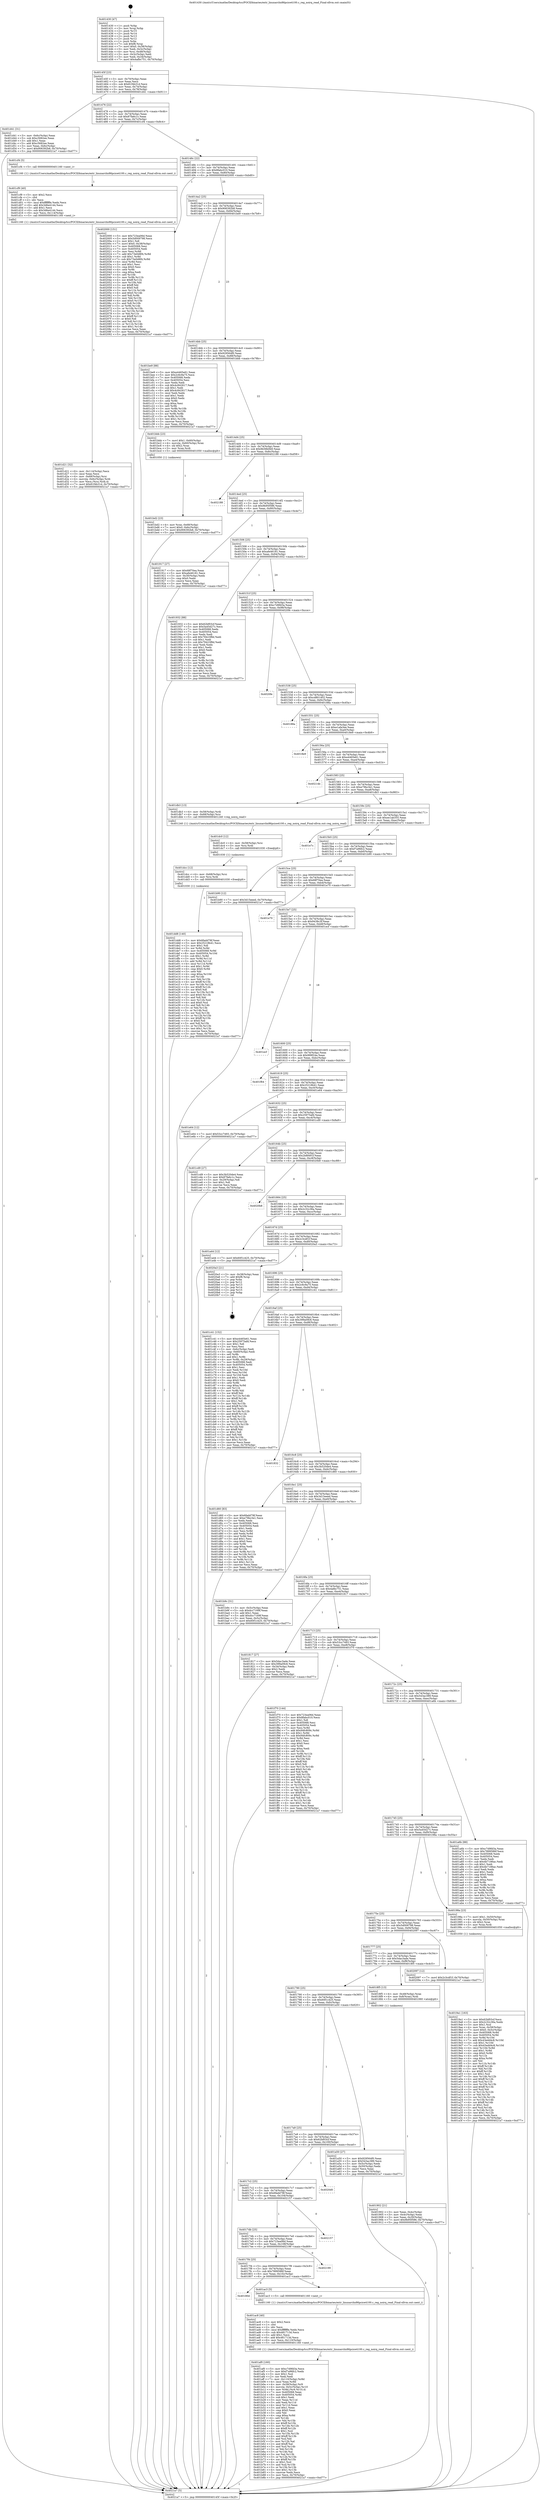 digraph "0x401430" {
  label = "0x401430 (/mnt/c/Users/mathe/Desktop/tcc/POCII/binaries/extr_linuxarchx86pcice4100.c_reg_noirq_read_Final-ollvm.out::main(0))"
  labelloc = "t"
  node[shape=record]

  Entry [label="",width=0.3,height=0.3,shape=circle,fillcolor=black,style=filled]
  "0x40145f" [label="{
     0x40145f [23]\l
     | [instrs]\l
     &nbsp;&nbsp;0x40145f \<+3\>: mov -0x70(%rbp),%eax\l
     &nbsp;&nbsp;0x401462 \<+2\>: mov %eax,%ecx\l
     &nbsp;&nbsp;0x401464 \<+6\>: sub $0x81f4b31d,%ecx\l
     &nbsp;&nbsp;0x40146a \<+3\>: mov %eax,-0x74(%rbp)\l
     &nbsp;&nbsp;0x40146d \<+3\>: mov %ecx,-0x78(%rbp)\l
     &nbsp;&nbsp;0x401470 \<+6\>: je 0000000000401d41 \<main+0x911\>\l
  }"]
  "0x401d41" [label="{
     0x401d41 [31]\l
     | [instrs]\l
     &nbsp;&nbsp;0x401d41 \<+3\>: mov -0x6c(%rbp),%eax\l
     &nbsp;&nbsp;0x401d44 \<+5\>: sub $0xc5682ee,%eax\l
     &nbsp;&nbsp;0x401d49 \<+3\>: add $0x1,%eax\l
     &nbsp;&nbsp;0x401d4c \<+5\>: add $0xc5682ee,%eax\l
     &nbsp;&nbsp;0x401d51 \<+3\>: mov %eax,-0x6c(%rbp)\l
     &nbsp;&nbsp;0x401d54 \<+7\>: movl $0x906392b8,-0x70(%rbp)\l
     &nbsp;&nbsp;0x401d5b \<+5\>: jmp 00000000004021a7 \<main+0xd77\>\l
  }"]
  "0x401476" [label="{
     0x401476 [22]\l
     | [instrs]\l
     &nbsp;&nbsp;0x401476 \<+5\>: jmp 000000000040147b \<main+0x4b\>\l
     &nbsp;&nbsp;0x40147b \<+3\>: mov -0x74(%rbp),%eax\l
     &nbsp;&nbsp;0x40147e \<+5\>: sub $0x87fa6c1c,%eax\l
     &nbsp;&nbsp;0x401483 \<+3\>: mov %eax,-0x7c(%rbp)\l
     &nbsp;&nbsp;0x401486 \<+6\>: je 0000000000401cf4 \<main+0x8c4\>\l
  }"]
  Exit [label="",width=0.3,height=0.3,shape=circle,fillcolor=black,style=filled,peripheries=2]
  "0x401cf4" [label="{
     0x401cf4 [5]\l
     | [instrs]\l
     &nbsp;&nbsp;0x401cf4 \<+5\>: call 0000000000401160 \<next_i\>\l
     | [calls]\l
     &nbsp;&nbsp;0x401160 \{1\} (/mnt/c/Users/mathe/Desktop/tcc/POCII/binaries/extr_linuxarchx86pcice4100.c_reg_noirq_read_Final-ollvm.out::next_i)\l
  }"]
  "0x40148c" [label="{
     0x40148c [22]\l
     | [instrs]\l
     &nbsp;&nbsp;0x40148c \<+5\>: jmp 0000000000401491 \<main+0x61\>\l
     &nbsp;&nbsp;0x401491 \<+3\>: mov -0x74(%rbp),%eax\l
     &nbsp;&nbsp;0x401494 \<+5\>: sub $0x8fabc010,%eax\l
     &nbsp;&nbsp;0x401499 \<+3\>: mov %eax,-0x80(%rbp)\l
     &nbsp;&nbsp;0x40149c \<+6\>: je 0000000000402000 \<main+0xbd0\>\l
  }"]
  "0x401dd8" [label="{
     0x401dd8 [140]\l
     | [instrs]\l
     &nbsp;&nbsp;0x401dd8 \<+5\>: mov $0x6fadd78f,%eax\l
     &nbsp;&nbsp;0x401ddd \<+5\>: mov $0x25218b41,%ecx\l
     &nbsp;&nbsp;0x401de2 \<+2\>: mov $0x1,%dl\l
     &nbsp;&nbsp;0x401de4 \<+3\>: xor %r8d,%r8d\l
     &nbsp;&nbsp;0x401de7 \<+8\>: mov 0x405068,%r9d\l
     &nbsp;&nbsp;0x401def \<+8\>: mov 0x405054,%r10d\l
     &nbsp;&nbsp;0x401df7 \<+4\>: sub $0x1,%r8d\l
     &nbsp;&nbsp;0x401dfb \<+3\>: mov %r9d,%r11d\l
     &nbsp;&nbsp;0x401dfe \<+3\>: add %r8d,%r11d\l
     &nbsp;&nbsp;0x401e01 \<+4\>: imul %r11d,%r9d\l
     &nbsp;&nbsp;0x401e05 \<+4\>: and $0x1,%r9d\l
     &nbsp;&nbsp;0x401e09 \<+4\>: cmp $0x0,%r9d\l
     &nbsp;&nbsp;0x401e0d \<+3\>: sete %bl\l
     &nbsp;&nbsp;0x401e10 \<+4\>: cmp $0xa,%r10d\l
     &nbsp;&nbsp;0x401e14 \<+4\>: setl %r14b\l
     &nbsp;&nbsp;0x401e18 \<+3\>: mov %bl,%r15b\l
     &nbsp;&nbsp;0x401e1b \<+4\>: xor $0xff,%r15b\l
     &nbsp;&nbsp;0x401e1f \<+3\>: mov %r14b,%r12b\l
     &nbsp;&nbsp;0x401e22 \<+4\>: xor $0xff,%r12b\l
     &nbsp;&nbsp;0x401e26 \<+3\>: xor $0x0,%dl\l
     &nbsp;&nbsp;0x401e29 \<+3\>: mov %r15b,%r13b\l
     &nbsp;&nbsp;0x401e2c \<+4\>: and $0x0,%r13b\l
     &nbsp;&nbsp;0x401e30 \<+2\>: and %dl,%bl\l
     &nbsp;&nbsp;0x401e32 \<+3\>: mov %r12b,%sil\l
     &nbsp;&nbsp;0x401e35 \<+4\>: and $0x0,%sil\l
     &nbsp;&nbsp;0x401e39 \<+3\>: and %dl,%r14b\l
     &nbsp;&nbsp;0x401e3c \<+3\>: or %bl,%r13b\l
     &nbsp;&nbsp;0x401e3f \<+3\>: or %r14b,%sil\l
     &nbsp;&nbsp;0x401e42 \<+3\>: xor %sil,%r13b\l
     &nbsp;&nbsp;0x401e45 \<+3\>: or %r12b,%r15b\l
     &nbsp;&nbsp;0x401e48 \<+4\>: xor $0xff,%r15b\l
     &nbsp;&nbsp;0x401e4c \<+3\>: or $0x0,%dl\l
     &nbsp;&nbsp;0x401e4f \<+3\>: and %dl,%r15b\l
     &nbsp;&nbsp;0x401e52 \<+3\>: or %r15b,%r13b\l
     &nbsp;&nbsp;0x401e55 \<+4\>: test $0x1,%r13b\l
     &nbsp;&nbsp;0x401e59 \<+3\>: cmovne %ecx,%eax\l
     &nbsp;&nbsp;0x401e5c \<+3\>: mov %eax,-0x70(%rbp)\l
     &nbsp;&nbsp;0x401e5f \<+5\>: jmp 00000000004021a7 \<main+0xd77\>\l
  }"]
  "0x402000" [label="{
     0x402000 [151]\l
     | [instrs]\l
     &nbsp;&nbsp;0x402000 \<+5\>: mov $0x723ea06d,%eax\l
     &nbsp;&nbsp;0x402005 \<+5\>: mov $0x5d009798,%ecx\l
     &nbsp;&nbsp;0x40200a \<+2\>: mov $0x1,%dl\l
     &nbsp;&nbsp;0x40200c \<+7\>: movl $0x0,-0x38(%rbp)\l
     &nbsp;&nbsp;0x402013 \<+7\>: mov 0x405068,%esi\l
     &nbsp;&nbsp;0x40201a \<+7\>: mov 0x405054,%edi\l
     &nbsp;&nbsp;0x402021 \<+3\>: mov %esi,%r8d\l
     &nbsp;&nbsp;0x402024 \<+7\>: add $0x73e0d8f4,%r8d\l
     &nbsp;&nbsp;0x40202b \<+4\>: sub $0x1,%r8d\l
     &nbsp;&nbsp;0x40202f \<+7\>: sub $0x73e0d8f4,%r8d\l
     &nbsp;&nbsp;0x402036 \<+4\>: imul %r8d,%esi\l
     &nbsp;&nbsp;0x40203a \<+3\>: and $0x1,%esi\l
     &nbsp;&nbsp;0x40203d \<+3\>: cmp $0x0,%esi\l
     &nbsp;&nbsp;0x402040 \<+4\>: sete %r9b\l
     &nbsp;&nbsp;0x402044 \<+3\>: cmp $0xa,%edi\l
     &nbsp;&nbsp;0x402047 \<+4\>: setl %r10b\l
     &nbsp;&nbsp;0x40204b \<+3\>: mov %r9b,%r11b\l
     &nbsp;&nbsp;0x40204e \<+4\>: xor $0xff,%r11b\l
     &nbsp;&nbsp;0x402052 \<+3\>: mov %r10b,%bl\l
     &nbsp;&nbsp;0x402055 \<+3\>: xor $0xff,%bl\l
     &nbsp;&nbsp;0x402058 \<+3\>: xor $0x0,%dl\l
     &nbsp;&nbsp;0x40205b \<+3\>: mov %r11b,%r14b\l
     &nbsp;&nbsp;0x40205e \<+4\>: and $0x0,%r14b\l
     &nbsp;&nbsp;0x402062 \<+3\>: and %dl,%r9b\l
     &nbsp;&nbsp;0x402065 \<+3\>: mov %bl,%r15b\l
     &nbsp;&nbsp;0x402068 \<+4\>: and $0x0,%r15b\l
     &nbsp;&nbsp;0x40206c \<+3\>: and %dl,%r10b\l
     &nbsp;&nbsp;0x40206f \<+3\>: or %r9b,%r14b\l
     &nbsp;&nbsp;0x402072 \<+3\>: or %r10b,%r15b\l
     &nbsp;&nbsp;0x402075 \<+3\>: xor %r15b,%r14b\l
     &nbsp;&nbsp;0x402078 \<+3\>: or %bl,%r11b\l
     &nbsp;&nbsp;0x40207b \<+4\>: xor $0xff,%r11b\l
     &nbsp;&nbsp;0x40207f \<+3\>: or $0x0,%dl\l
     &nbsp;&nbsp;0x402082 \<+3\>: and %dl,%r11b\l
     &nbsp;&nbsp;0x402085 \<+3\>: or %r11b,%r14b\l
     &nbsp;&nbsp;0x402088 \<+4\>: test $0x1,%r14b\l
     &nbsp;&nbsp;0x40208c \<+3\>: cmovne %ecx,%eax\l
     &nbsp;&nbsp;0x40208f \<+3\>: mov %eax,-0x70(%rbp)\l
     &nbsp;&nbsp;0x402092 \<+5\>: jmp 00000000004021a7 \<main+0xd77\>\l
  }"]
  "0x4014a2" [label="{
     0x4014a2 [25]\l
     | [instrs]\l
     &nbsp;&nbsp;0x4014a2 \<+5\>: jmp 00000000004014a7 \<main+0x77\>\l
     &nbsp;&nbsp;0x4014a7 \<+3\>: mov -0x74(%rbp),%eax\l
     &nbsp;&nbsp;0x4014aa \<+5\>: sub $0x906392b8,%eax\l
     &nbsp;&nbsp;0x4014af \<+6\>: mov %eax,-0x84(%rbp)\l
     &nbsp;&nbsp;0x4014b5 \<+6\>: je 0000000000401be9 \<main+0x7b9\>\l
  }"]
  "0x401dcc" [label="{
     0x401dcc [12]\l
     | [instrs]\l
     &nbsp;&nbsp;0x401dcc \<+4\>: mov -0x68(%rbp),%rsi\l
     &nbsp;&nbsp;0x401dd0 \<+3\>: mov %rsi,%rdi\l
     &nbsp;&nbsp;0x401dd3 \<+5\>: call 0000000000401030 \<free@plt\>\l
     | [calls]\l
     &nbsp;&nbsp;0x401030 \{1\} (unknown)\l
  }"]
  "0x401be9" [label="{
     0x401be9 [88]\l
     | [instrs]\l
     &nbsp;&nbsp;0x401be9 \<+5\>: mov $0xe4465e61,%eax\l
     &nbsp;&nbsp;0x401bee \<+5\>: mov $0x2c6c9a75,%ecx\l
     &nbsp;&nbsp;0x401bf3 \<+7\>: mov 0x405068,%edx\l
     &nbsp;&nbsp;0x401bfa \<+7\>: mov 0x405054,%esi\l
     &nbsp;&nbsp;0x401c01 \<+2\>: mov %edx,%edi\l
     &nbsp;&nbsp;0x401c03 \<+6\>: sub $0x4c842617,%edi\l
     &nbsp;&nbsp;0x401c09 \<+3\>: sub $0x1,%edi\l
     &nbsp;&nbsp;0x401c0c \<+6\>: add $0x4c842617,%edi\l
     &nbsp;&nbsp;0x401c12 \<+3\>: imul %edi,%edx\l
     &nbsp;&nbsp;0x401c15 \<+3\>: and $0x1,%edx\l
     &nbsp;&nbsp;0x401c18 \<+3\>: cmp $0x0,%edx\l
     &nbsp;&nbsp;0x401c1b \<+4\>: sete %r8b\l
     &nbsp;&nbsp;0x401c1f \<+3\>: cmp $0xa,%esi\l
     &nbsp;&nbsp;0x401c22 \<+4\>: setl %r9b\l
     &nbsp;&nbsp;0x401c26 \<+3\>: mov %r8b,%r10b\l
     &nbsp;&nbsp;0x401c29 \<+3\>: and %r9b,%r10b\l
     &nbsp;&nbsp;0x401c2c \<+3\>: xor %r9b,%r8b\l
     &nbsp;&nbsp;0x401c2f \<+3\>: or %r8b,%r10b\l
     &nbsp;&nbsp;0x401c32 \<+4\>: test $0x1,%r10b\l
     &nbsp;&nbsp;0x401c36 \<+3\>: cmovne %ecx,%eax\l
     &nbsp;&nbsp;0x401c39 \<+3\>: mov %eax,-0x70(%rbp)\l
     &nbsp;&nbsp;0x401c3c \<+5\>: jmp 00000000004021a7 \<main+0xd77\>\l
  }"]
  "0x4014bb" [label="{
     0x4014bb [25]\l
     | [instrs]\l
     &nbsp;&nbsp;0x4014bb \<+5\>: jmp 00000000004014c0 \<main+0x90\>\l
     &nbsp;&nbsp;0x4014c0 \<+3\>: mov -0x74(%rbp),%eax\l
     &nbsp;&nbsp;0x4014c3 \<+5\>: sub $0x929564f0,%eax\l
     &nbsp;&nbsp;0x4014c8 \<+6\>: mov %eax,-0x88(%rbp)\l
     &nbsp;&nbsp;0x4014ce \<+6\>: je 0000000000401bbb \<main+0x78b\>\l
  }"]
  "0x401dc0" [label="{
     0x401dc0 [12]\l
     | [instrs]\l
     &nbsp;&nbsp;0x401dc0 \<+4\>: mov -0x58(%rbp),%rsi\l
     &nbsp;&nbsp;0x401dc4 \<+3\>: mov %rsi,%rdi\l
     &nbsp;&nbsp;0x401dc7 \<+5\>: call 0000000000401030 \<free@plt\>\l
     | [calls]\l
     &nbsp;&nbsp;0x401030 \{1\} (unknown)\l
  }"]
  "0x401bbb" [label="{
     0x401bbb [23]\l
     | [instrs]\l
     &nbsp;&nbsp;0x401bbb \<+7\>: movl $0x1,-0x60(%rbp)\l
     &nbsp;&nbsp;0x401bc2 \<+4\>: movslq -0x60(%rbp),%rax\l
     &nbsp;&nbsp;0x401bc6 \<+4\>: shl $0x2,%rax\l
     &nbsp;&nbsp;0x401bca \<+3\>: mov %rax,%rdi\l
     &nbsp;&nbsp;0x401bcd \<+5\>: call 0000000000401050 \<malloc@plt\>\l
     | [calls]\l
     &nbsp;&nbsp;0x401050 \{1\} (unknown)\l
  }"]
  "0x4014d4" [label="{
     0x4014d4 [25]\l
     | [instrs]\l
     &nbsp;&nbsp;0x4014d4 \<+5\>: jmp 00000000004014d9 \<main+0xa9\>\l
     &nbsp;&nbsp;0x4014d9 \<+3\>: mov -0x74(%rbp),%eax\l
     &nbsp;&nbsp;0x4014dc \<+5\>: sub $0x9b58b0b9,%eax\l
     &nbsp;&nbsp;0x4014e1 \<+6\>: mov %eax,-0x8c(%rbp)\l
     &nbsp;&nbsp;0x4014e7 \<+6\>: je 0000000000402188 \<main+0xd58\>\l
  }"]
  "0x401d21" [label="{
     0x401d21 [32]\l
     | [instrs]\l
     &nbsp;&nbsp;0x401d21 \<+6\>: mov -0x114(%rbp),%ecx\l
     &nbsp;&nbsp;0x401d27 \<+3\>: imul %eax,%ecx\l
     &nbsp;&nbsp;0x401d2a \<+4\>: mov -0x68(%rbp),%rsi\l
     &nbsp;&nbsp;0x401d2e \<+4\>: movslq -0x6c(%rbp),%rdi\l
     &nbsp;&nbsp;0x401d32 \<+3\>: mov %ecx,(%rsi,%rdi,4)\l
     &nbsp;&nbsp;0x401d35 \<+7\>: movl $0x81f4b31d,-0x70(%rbp)\l
     &nbsp;&nbsp;0x401d3c \<+5\>: jmp 00000000004021a7 \<main+0xd77\>\l
  }"]
  "0x402188" [label="{
     0x402188\l
  }", style=dashed]
  "0x4014ed" [label="{
     0x4014ed [25]\l
     | [instrs]\l
     &nbsp;&nbsp;0x4014ed \<+5\>: jmp 00000000004014f2 \<main+0xc2\>\l
     &nbsp;&nbsp;0x4014f2 \<+3\>: mov -0x74(%rbp),%eax\l
     &nbsp;&nbsp;0x4014f5 \<+5\>: sub $0x9b95f586,%eax\l
     &nbsp;&nbsp;0x4014fa \<+6\>: mov %eax,-0x90(%rbp)\l
     &nbsp;&nbsp;0x401500 \<+6\>: je 0000000000401917 \<main+0x4e7\>\l
  }"]
  "0x401cf9" [label="{
     0x401cf9 [40]\l
     | [instrs]\l
     &nbsp;&nbsp;0x401cf9 \<+5\>: mov $0x2,%ecx\l
     &nbsp;&nbsp;0x401cfe \<+1\>: cltd\l
     &nbsp;&nbsp;0x401cff \<+2\>: idiv %ecx\l
     &nbsp;&nbsp;0x401d01 \<+6\>: imul $0xfffffffe,%edx,%ecx\l
     &nbsp;&nbsp;0x401d07 \<+6\>: add $0x3d6e4144,%ecx\l
     &nbsp;&nbsp;0x401d0d \<+3\>: add $0x1,%ecx\l
     &nbsp;&nbsp;0x401d10 \<+6\>: sub $0x3d6e4144,%ecx\l
     &nbsp;&nbsp;0x401d16 \<+6\>: mov %ecx,-0x114(%rbp)\l
     &nbsp;&nbsp;0x401d1c \<+5\>: call 0000000000401160 \<next_i\>\l
     | [calls]\l
     &nbsp;&nbsp;0x401160 \{1\} (/mnt/c/Users/mathe/Desktop/tcc/POCII/binaries/extr_linuxarchx86pcice4100.c_reg_noirq_read_Final-ollvm.out::next_i)\l
  }"]
  "0x401917" [label="{
     0x401917 [27]\l
     | [instrs]\l
     &nbsp;&nbsp;0x401917 \<+5\>: mov $0x68f70ea,%eax\l
     &nbsp;&nbsp;0x40191c \<+5\>: mov $0xafe46181,%ecx\l
     &nbsp;&nbsp;0x401921 \<+3\>: mov -0x30(%rbp),%edx\l
     &nbsp;&nbsp;0x401924 \<+3\>: cmp $0x0,%edx\l
     &nbsp;&nbsp;0x401927 \<+3\>: cmove %ecx,%eax\l
     &nbsp;&nbsp;0x40192a \<+3\>: mov %eax,-0x70(%rbp)\l
     &nbsp;&nbsp;0x40192d \<+5\>: jmp 00000000004021a7 \<main+0xd77\>\l
  }"]
  "0x401506" [label="{
     0x401506 [25]\l
     | [instrs]\l
     &nbsp;&nbsp;0x401506 \<+5\>: jmp 000000000040150b \<main+0xdb\>\l
     &nbsp;&nbsp;0x40150b \<+3\>: mov -0x74(%rbp),%eax\l
     &nbsp;&nbsp;0x40150e \<+5\>: sub $0xafe46181,%eax\l
     &nbsp;&nbsp;0x401513 \<+6\>: mov %eax,-0x94(%rbp)\l
     &nbsp;&nbsp;0x401519 \<+6\>: je 0000000000401932 \<main+0x502\>\l
  }"]
  "0x401bd2" [label="{
     0x401bd2 [23]\l
     | [instrs]\l
     &nbsp;&nbsp;0x401bd2 \<+4\>: mov %rax,-0x68(%rbp)\l
     &nbsp;&nbsp;0x401bd6 \<+7\>: movl $0x0,-0x6c(%rbp)\l
     &nbsp;&nbsp;0x401bdd \<+7\>: movl $0x906392b8,-0x70(%rbp)\l
     &nbsp;&nbsp;0x401be4 \<+5\>: jmp 00000000004021a7 \<main+0xd77\>\l
  }"]
  "0x401932" [label="{
     0x401932 [88]\l
     | [instrs]\l
     &nbsp;&nbsp;0x401932 \<+5\>: mov $0x62bf03cf,%eax\l
     &nbsp;&nbsp;0x401937 \<+5\>: mov $0x5a45d27c,%ecx\l
     &nbsp;&nbsp;0x40193c \<+7\>: mov 0x405068,%edx\l
     &nbsp;&nbsp;0x401943 \<+7\>: mov 0x405054,%esi\l
     &nbsp;&nbsp;0x40194a \<+2\>: mov %edx,%edi\l
     &nbsp;&nbsp;0x40194c \<+6\>: add $0x79423f8d,%edi\l
     &nbsp;&nbsp;0x401952 \<+3\>: sub $0x1,%edi\l
     &nbsp;&nbsp;0x401955 \<+6\>: sub $0x79423f8d,%edi\l
     &nbsp;&nbsp;0x40195b \<+3\>: imul %edi,%edx\l
     &nbsp;&nbsp;0x40195e \<+3\>: and $0x1,%edx\l
     &nbsp;&nbsp;0x401961 \<+3\>: cmp $0x0,%edx\l
     &nbsp;&nbsp;0x401964 \<+4\>: sete %r8b\l
     &nbsp;&nbsp;0x401968 \<+3\>: cmp $0xa,%esi\l
     &nbsp;&nbsp;0x40196b \<+4\>: setl %r9b\l
     &nbsp;&nbsp;0x40196f \<+3\>: mov %r8b,%r10b\l
     &nbsp;&nbsp;0x401972 \<+3\>: and %r9b,%r10b\l
     &nbsp;&nbsp;0x401975 \<+3\>: xor %r9b,%r8b\l
     &nbsp;&nbsp;0x401978 \<+3\>: or %r8b,%r10b\l
     &nbsp;&nbsp;0x40197b \<+4\>: test $0x1,%r10b\l
     &nbsp;&nbsp;0x40197f \<+3\>: cmovne %ecx,%eax\l
     &nbsp;&nbsp;0x401982 \<+3\>: mov %eax,-0x70(%rbp)\l
     &nbsp;&nbsp;0x401985 \<+5\>: jmp 00000000004021a7 \<main+0xd77\>\l
  }"]
  "0x40151f" [label="{
     0x40151f [25]\l
     | [instrs]\l
     &nbsp;&nbsp;0x40151f \<+5\>: jmp 0000000000401524 \<main+0xf4\>\l
     &nbsp;&nbsp;0x401524 \<+3\>: mov -0x74(%rbp),%eax\l
     &nbsp;&nbsp;0x401527 \<+5\>: sub $0xc7d9fd3a,%eax\l
     &nbsp;&nbsp;0x40152c \<+6\>: mov %eax,-0x98(%rbp)\l
     &nbsp;&nbsp;0x401532 \<+6\>: je 00000000004020fe \<main+0xcce\>\l
  }"]
  "0x401af0" [label="{
     0x401af0 [160]\l
     | [instrs]\l
     &nbsp;&nbsp;0x401af0 \<+5\>: mov $0xc7d9fd3a,%ecx\l
     &nbsp;&nbsp;0x401af5 \<+5\>: mov $0xf7a96fc2,%edx\l
     &nbsp;&nbsp;0x401afa \<+3\>: mov $0x1,%sil\l
     &nbsp;&nbsp;0x401afd \<+2\>: xor %edi,%edi\l
     &nbsp;&nbsp;0x401aff \<+7\>: mov -0x110(%rbp),%r8d\l
     &nbsp;&nbsp;0x401b06 \<+4\>: imul %eax,%r8d\l
     &nbsp;&nbsp;0x401b0a \<+4\>: mov -0x58(%rbp),%r9\l
     &nbsp;&nbsp;0x401b0e \<+4\>: movslq -0x5c(%rbp),%r10\l
     &nbsp;&nbsp;0x401b12 \<+4\>: mov %r8d,(%r9,%r10,4)\l
     &nbsp;&nbsp;0x401b16 \<+7\>: mov 0x405068,%eax\l
     &nbsp;&nbsp;0x401b1d \<+8\>: mov 0x405054,%r8d\l
     &nbsp;&nbsp;0x401b25 \<+3\>: sub $0x1,%edi\l
     &nbsp;&nbsp;0x401b28 \<+3\>: mov %eax,%r11d\l
     &nbsp;&nbsp;0x401b2b \<+3\>: add %edi,%r11d\l
     &nbsp;&nbsp;0x401b2e \<+4\>: imul %r11d,%eax\l
     &nbsp;&nbsp;0x401b32 \<+3\>: and $0x1,%eax\l
     &nbsp;&nbsp;0x401b35 \<+3\>: cmp $0x0,%eax\l
     &nbsp;&nbsp;0x401b38 \<+3\>: sete %bl\l
     &nbsp;&nbsp;0x401b3b \<+4\>: cmp $0xa,%r8d\l
     &nbsp;&nbsp;0x401b3f \<+4\>: setl %r14b\l
     &nbsp;&nbsp;0x401b43 \<+3\>: mov %bl,%r15b\l
     &nbsp;&nbsp;0x401b46 \<+4\>: xor $0xff,%r15b\l
     &nbsp;&nbsp;0x401b4a \<+3\>: mov %r14b,%r12b\l
     &nbsp;&nbsp;0x401b4d \<+4\>: xor $0xff,%r12b\l
     &nbsp;&nbsp;0x401b51 \<+4\>: xor $0x1,%sil\l
     &nbsp;&nbsp;0x401b55 \<+3\>: mov %r15b,%r13b\l
     &nbsp;&nbsp;0x401b58 \<+4\>: and $0xff,%r13b\l
     &nbsp;&nbsp;0x401b5c \<+3\>: and %sil,%bl\l
     &nbsp;&nbsp;0x401b5f \<+3\>: mov %r12b,%al\l
     &nbsp;&nbsp;0x401b62 \<+2\>: and $0xff,%al\l
     &nbsp;&nbsp;0x401b64 \<+3\>: and %sil,%r14b\l
     &nbsp;&nbsp;0x401b67 \<+3\>: or %bl,%r13b\l
     &nbsp;&nbsp;0x401b6a \<+3\>: or %r14b,%al\l
     &nbsp;&nbsp;0x401b6d \<+3\>: xor %al,%r13b\l
     &nbsp;&nbsp;0x401b70 \<+3\>: or %r12b,%r15b\l
     &nbsp;&nbsp;0x401b73 \<+4\>: xor $0xff,%r15b\l
     &nbsp;&nbsp;0x401b77 \<+4\>: or $0x1,%sil\l
     &nbsp;&nbsp;0x401b7b \<+3\>: and %sil,%r15b\l
     &nbsp;&nbsp;0x401b7e \<+3\>: or %r15b,%r13b\l
     &nbsp;&nbsp;0x401b81 \<+4\>: test $0x1,%r13b\l
     &nbsp;&nbsp;0x401b85 \<+3\>: cmovne %edx,%ecx\l
     &nbsp;&nbsp;0x401b88 \<+3\>: mov %ecx,-0x70(%rbp)\l
     &nbsp;&nbsp;0x401b8b \<+5\>: jmp 00000000004021a7 \<main+0xd77\>\l
  }"]
  "0x4020fe" [label="{
     0x4020fe\l
  }", style=dashed]
  "0x401538" [label="{
     0x401538 [25]\l
     | [instrs]\l
     &nbsp;&nbsp;0x401538 \<+5\>: jmp 000000000040153d \<main+0x10d\>\l
     &nbsp;&nbsp;0x40153d \<+3\>: mov -0x74(%rbp),%eax\l
     &nbsp;&nbsp;0x401540 \<+5\>: sub $0xcd801402,%eax\l
     &nbsp;&nbsp;0x401545 \<+6\>: mov %eax,-0x9c(%rbp)\l
     &nbsp;&nbsp;0x40154b \<+6\>: je 000000000040188a \<main+0x45a\>\l
  }"]
  "0x401ac8" [label="{
     0x401ac8 [40]\l
     | [instrs]\l
     &nbsp;&nbsp;0x401ac8 \<+5\>: mov $0x2,%ecx\l
     &nbsp;&nbsp;0x401acd \<+1\>: cltd\l
     &nbsp;&nbsp;0x401ace \<+2\>: idiv %ecx\l
     &nbsp;&nbsp;0x401ad0 \<+6\>: imul $0xfffffffe,%edx,%ecx\l
     &nbsp;&nbsp;0x401ad6 \<+6\>: sub $0x481713d,%ecx\l
     &nbsp;&nbsp;0x401adc \<+3\>: add $0x1,%ecx\l
     &nbsp;&nbsp;0x401adf \<+6\>: add $0x481713d,%ecx\l
     &nbsp;&nbsp;0x401ae5 \<+6\>: mov %ecx,-0x110(%rbp)\l
     &nbsp;&nbsp;0x401aeb \<+5\>: call 0000000000401160 \<next_i\>\l
     | [calls]\l
     &nbsp;&nbsp;0x401160 \{1\} (/mnt/c/Users/mathe/Desktop/tcc/POCII/binaries/extr_linuxarchx86pcice4100.c_reg_noirq_read_Final-ollvm.out::next_i)\l
  }"]
  "0x40188a" [label="{
     0x40188a\l
  }", style=dashed]
  "0x401551" [label="{
     0x401551 [25]\l
     | [instrs]\l
     &nbsp;&nbsp;0x401551 \<+5\>: jmp 0000000000401556 \<main+0x126\>\l
     &nbsp;&nbsp;0x401556 \<+3\>: mov -0x74(%rbp),%eax\l
     &nbsp;&nbsp;0x401559 \<+5\>: sub $0xe1afa3ee,%eax\l
     &nbsp;&nbsp;0x40155e \<+6\>: mov %eax,-0xa0(%rbp)\l
     &nbsp;&nbsp;0x401564 \<+6\>: je 00000000004018e9 \<main+0x4b9\>\l
  }"]
  "0x40180d" [label="{
     0x40180d\l
  }", style=dashed]
  "0x4018e9" [label="{
     0x4018e9\l
  }", style=dashed]
  "0x40156a" [label="{
     0x40156a [25]\l
     | [instrs]\l
     &nbsp;&nbsp;0x40156a \<+5\>: jmp 000000000040156f \<main+0x13f\>\l
     &nbsp;&nbsp;0x40156f \<+3\>: mov -0x74(%rbp),%eax\l
     &nbsp;&nbsp;0x401572 \<+5\>: sub $0xe4465e61,%eax\l
     &nbsp;&nbsp;0x401577 \<+6\>: mov %eax,-0xa4(%rbp)\l
     &nbsp;&nbsp;0x40157d \<+6\>: je 000000000040214b \<main+0xd1b\>\l
  }"]
  "0x401ac3" [label="{
     0x401ac3 [5]\l
     | [instrs]\l
     &nbsp;&nbsp;0x401ac3 \<+5\>: call 0000000000401160 \<next_i\>\l
     | [calls]\l
     &nbsp;&nbsp;0x401160 \{1\} (/mnt/c/Users/mathe/Desktop/tcc/POCII/binaries/extr_linuxarchx86pcice4100.c_reg_noirq_read_Final-ollvm.out::next_i)\l
  }"]
  "0x40214b" [label="{
     0x40214b\l
  }", style=dashed]
  "0x401583" [label="{
     0x401583 [25]\l
     | [instrs]\l
     &nbsp;&nbsp;0x401583 \<+5\>: jmp 0000000000401588 \<main+0x158\>\l
     &nbsp;&nbsp;0x401588 \<+3\>: mov -0x74(%rbp),%eax\l
     &nbsp;&nbsp;0x40158b \<+5\>: sub $0xe79bc3e1,%eax\l
     &nbsp;&nbsp;0x401590 \<+6\>: mov %eax,-0xa8(%rbp)\l
     &nbsp;&nbsp;0x401596 \<+6\>: je 0000000000401db3 \<main+0x983\>\l
  }"]
  "0x4017f4" [label="{
     0x4017f4 [25]\l
     | [instrs]\l
     &nbsp;&nbsp;0x4017f4 \<+5\>: jmp 00000000004017f9 \<main+0x3c9\>\l
     &nbsp;&nbsp;0x4017f9 \<+3\>: mov -0x74(%rbp),%eax\l
     &nbsp;&nbsp;0x4017fc \<+5\>: sub $0x7899586f,%eax\l
     &nbsp;&nbsp;0x401801 \<+6\>: mov %eax,-0x10c(%rbp)\l
     &nbsp;&nbsp;0x401807 \<+6\>: je 0000000000401ac3 \<main+0x693\>\l
  }"]
  "0x401db3" [label="{
     0x401db3 [13]\l
     | [instrs]\l
     &nbsp;&nbsp;0x401db3 \<+4\>: mov -0x58(%rbp),%rdi\l
     &nbsp;&nbsp;0x401db7 \<+4\>: mov -0x68(%rbp),%rsi\l
     &nbsp;&nbsp;0x401dbb \<+5\>: call 0000000000401240 \<reg_noirq_read\>\l
     | [calls]\l
     &nbsp;&nbsp;0x401240 \{1\} (/mnt/c/Users/mathe/Desktop/tcc/POCII/binaries/extr_linuxarchx86pcice4100.c_reg_noirq_read_Final-ollvm.out::reg_noirq_read)\l
  }"]
  "0x40159c" [label="{
     0x40159c [25]\l
     | [instrs]\l
     &nbsp;&nbsp;0x40159c \<+5\>: jmp 00000000004015a1 \<main+0x171\>\l
     &nbsp;&nbsp;0x4015a1 \<+3\>: mov -0x74(%rbp),%eax\l
     &nbsp;&nbsp;0x4015a4 \<+5\>: sub $0xee1ab355,%eax\l
     &nbsp;&nbsp;0x4015a9 \<+6\>: mov %eax,-0xac(%rbp)\l
     &nbsp;&nbsp;0x4015af \<+6\>: je 0000000000401e7c \<main+0xa4c\>\l
  }"]
  "0x402199" [label="{
     0x402199\l
  }", style=dashed]
  "0x401e7c" [label="{
     0x401e7c\l
  }", style=dashed]
  "0x4015b5" [label="{
     0x4015b5 [25]\l
     | [instrs]\l
     &nbsp;&nbsp;0x4015b5 \<+5\>: jmp 00000000004015ba \<main+0x18a\>\l
     &nbsp;&nbsp;0x4015ba \<+3\>: mov -0x74(%rbp),%eax\l
     &nbsp;&nbsp;0x4015bd \<+5\>: sub $0xf7a96fc2,%eax\l
     &nbsp;&nbsp;0x4015c2 \<+6\>: mov %eax,-0xb0(%rbp)\l
     &nbsp;&nbsp;0x4015c8 \<+6\>: je 0000000000401b90 \<main+0x760\>\l
  }"]
  "0x4017db" [label="{
     0x4017db [25]\l
     | [instrs]\l
     &nbsp;&nbsp;0x4017db \<+5\>: jmp 00000000004017e0 \<main+0x3b0\>\l
     &nbsp;&nbsp;0x4017e0 \<+3\>: mov -0x74(%rbp),%eax\l
     &nbsp;&nbsp;0x4017e3 \<+5\>: sub $0x723ea06d,%eax\l
     &nbsp;&nbsp;0x4017e8 \<+6\>: mov %eax,-0x108(%rbp)\l
     &nbsp;&nbsp;0x4017ee \<+6\>: je 0000000000402199 \<main+0xd69\>\l
  }"]
  "0x401b90" [label="{
     0x401b90 [12]\l
     | [instrs]\l
     &nbsp;&nbsp;0x401b90 \<+7\>: movl $0x3d15eeed,-0x70(%rbp)\l
     &nbsp;&nbsp;0x401b97 \<+5\>: jmp 00000000004021a7 \<main+0xd77\>\l
  }"]
  "0x4015ce" [label="{
     0x4015ce [25]\l
     | [instrs]\l
     &nbsp;&nbsp;0x4015ce \<+5\>: jmp 00000000004015d3 \<main+0x1a3\>\l
     &nbsp;&nbsp;0x4015d3 \<+3\>: mov -0x74(%rbp),%eax\l
     &nbsp;&nbsp;0x4015d6 \<+5\>: sub $0x68f70ea,%eax\l
     &nbsp;&nbsp;0x4015db \<+6\>: mov %eax,-0xb4(%rbp)\l
     &nbsp;&nbsp;0x4015e1 \<+6\>: je 0000000000401e70 \<main+0xa40\>\l
  }"]
  "0x402157" [label="{
     0x402157\l
  }", style=dashed]
  "0x401e70" [label="{
     0x401e70\l
  }", style=dashed]
  "0x4015e7" [label="{
     0x4015e7 [25]\l
     | [instrs]\l
     &nbsp;&nbsp;0x4015e7 \<+5\>: jmp 00000000004015ec \<main+0x1bc\>\l
     &nbsp;&nbsp;0x4015ec \<+3\>: mov -0x74(%rbp),%eax\l
     &nbsp;&nbsp;0x4015ef \<+5\>: sub $0x9438c3f,%eax\l
     &nbsp;&nbsp;0x4015f4 \<+6\>: mov %eax,-0xb8(%rbp)\l
     &nbsp;&nbsp;0x4015fa \<+6\>: je 0000000000401ecf \<main+0xa9f\>\l
  }"]
  "0x4017c2" [label="{
     0x4017c2 [25]\l
     | [instrs]\l
     &nbsp;&nbsp;0x4017c2 \<+5\>: jmp 00000000004017c7 \<main+0x397\>\l
     &nbsp;&nbsp;0x4017c7 \<+3\>: mov -0x74(%rbp),%eax\l
     &nbsp;&nbsp;0x4017ca \<+5\>: sub $0x6fadd78f,%eax\l
     &nbsp;&nbsp;0x4017cf \<+6\>: mov %eax,-0x104(%rbp)\l
     &nbsp;&nbsp;0x4017d5 \<+6\>: je 0000000000402157 \<main+0xd27\>\l
  }"]
  "0x401ecf" [label="{
     0x401ecf\l
  }", style=dashed]
  "0x401600" [label="{
     0x401600 [25]\l
     | [instrs]\l
     &nbsp;&nbsp;0x401600 \<+5\>: jmp 0000000000401605 \<main+0x1d5\>\l
     &nbsp;&nbsp;0x401605 \<+3\>: mov -0x74(%rbp),%eax\l
     &nbsp;&nbsp;0x401608 \<+5\>: sub $0x999f24a,%eax\l
     &nbsp;&nbsp;0x40160d \<+6\>: mov %eax,-0xbc(%rbp)\l
     &nbsp;&nbsp;0x401613 \<+6\>: je 0000000000401f64 \<main+0xb34\>\l
  }"]
  "0x4020d0" [label="{
     0x4020d0\l
  }", style=dashed]
  "0x401f64" [label="{
     0x401f64\l
  }", style=dashed]
  "0x401619" [label="{
     0x401619 [25]\l
     | [instrs]\l
     &nbsp;&nbsp;0x401619 \<+5\>: jmp 000000000040161e \<main+0x1ee\>\l
     &nbsp;&nbsp;0x40161e \<+3\>: mov -0x74(%rbp),%eax\l
     &nbsp;&nbsp;0x401621 \<+5\>: sub $0x25218b41,%eax\l
     &nbsp;&nbsp;0x401626 \<+6\>: mov %eax,-0xc0(%rbp)\l
     &nbsp;&nbsp;0x40162c \<+6\>: je 0000000000401e64 \<main+0xa34\>\l
  }"]
  "0x4017a9" [label="{
     0x4017a9 [25]\l
     | [instrs]\l
     &nbsp;&nbsp;0x4017a9 \<+5\>: jmp 00000000004017ae \<main+0x37e\>\l
     &nbsp;&nbsp;0x4017ae \<+3\>: mov -0x74(%rbp),%eax\l
     &nbsp;&nbsp;0x4017b1 \<+5\>: sub $0x62bf03cf,%eax\l
     &nbsp;&nbsp;0x4017b6 \<+6\>: mov %eax,-0x100(%rbp)\l
     &nbsp;&nbsp;0x4017bc \<+6\>: je 00000000004020d0 \<main+0xca0\>\l
  }"]
  "0x401e64" [label="{
     0x401e64 [12]\l
     | [instrs]\l
     &nbsp;&nbsp;0x401e64 \<+7\>: movl $0x53cc7493,-0x70(%rbp)\l
     &nbsp;&nbsp;0x401e6b \<+5\>: jmp 00000000004021a7 \<main+0xd77\>\l
  }"]
  "0x401632" [label="{
     0x401632 [25]\l
     | [instrs]\l
     &nbsp;&nbsp;0x401632 \<+5\>: jmp 0000000000401637 \<main+0x207\>\l
     &nbsp;&nbsp;0x401637 \<+3\>: mov -0x74(%rbp),%eax\l
     &nbsp;&nbsp;0x40163a \<+5\>: sub $0x25975afd,%eax\l
     &nbsp;&nbsp;0x40163f \<+6\>: mov %eax,-0xc4(%rbp)\l
     &nbsp;&nbsp;0x401645 \<+6\>: je 0000000000401cd9 \<main+0x8a9\>\l
  }"]
  "0x401a50" [label="{
     0x401a50 [27]\l
     | [instrs]\l
     &nbsp;&nbsp;0x401a50 \<+5\>: mov $0x929564f0,%eax\l
     &nbsp;&nbsp;0x401a55 \<+5\>: mov $0x543ac389,%ecx\l
     &nbsp;&nbsp;0x401a5a \<+3\>: mov -0x5c(%rbp),%edx\l
     &nbsp;&nbsp;0x401a5d \<+3\>: cmp -0x50(%rbp),%edx\l
     &nbsp;&nbsp;0x401a60 \<+3\>: cmovl %ecx,%eax\l
     &nbsp;&nbsp;0x401a63 \<+3\>: mov %eax,-0x70(%rbp)\l
     &nbsp;&nbsp;0x401a66 \<+5\>: jmp 00000000004021a7 \<main+0xd77\>\l
  }"]
  "0x401cd9" [label="{
     0x401cd9 [27]\l
     | [instrs]\l
     &nbsp;&nbsp;0x401cd9 \<+5\>: mov $0x3b520de4,%eax\l
     &nbsp;&nbsp;0x401cde \<+5\>: mov $0x87fa6c1c,%ecx\l
     &nbsp;&nbsp;0x401ce3 \<+3\>: mov -0x29(%rbp),%dl\l
     &nbsp;&nbsp;0x401ce6 \<+3\>: test $0x1,%dl\l
     &nbsp;&nbsp;0x401ce9 \<+3\>: cmovne %ecx,%eax\l
     &nbsp;&nbsp;0x401cec \<+3\>: mov %eax,-0x70(%rbp)\l
     &nbsp;&nbsp;0x401cef \<+5\>: jmp 00000000004021a7 \<main+0xd77\>\l
  }"]
  "0x40164b" [label="{
     0x40164b [25]\l
     | [instrs]\l
     &nbsp;&nbsp;0x40164b \<+5\>: jmp 0000000000401650 \<main+0x220\>\l
     &nbsp;&nbsp;0x401650 \<+3\>: mov -0x74(%rbp),%eax\l
     &nbsp;&nbsp;0x401653 \<+5\>: sub $0x2b8f491f,%eax\l
     &nbsp;&nbsp;0x401658 \<+6\>: mov %eax,-0xc8(%rbp)\l
     &nbsp;&nbsp;0x40165e \<+6\>: je 00000000004020b8 \<main+0xc88\>\l
  }"]
  "0x4019a1" [label="{
     0x4019a1 [163]\l
     | [instrs]\l
     &nbsp;&nbsp;0x4019a1 \<+5\>: mov $0x62bf03cf,%ecx\l
     &nbsp;&nbsp;0x4019a6 \<+5\>: mov $0x2c32c36a,%edx\l
     &nbsp;&nbsp;0x4019ab \<+3\>: mov $0x1,%sil\l
     &nbsp;&nbsp;0x4019ae \<+4\>: mov %rax,-0x58(%rbp)\l
     &nbsp;&nbsp;0x4019b2 \<+7\>: movl $0x0,-0x5c(%rbp)\l
     &nbsp;&nbsp;0x4019b9 \<+8\>: mov 0x405068,%r8d\l
     &nbsp;&nbsp;0x4019c1 \<+8\>: mov 0x405054,%r9d\l
     &nbsp;&nbsp;0x4019c9 \<+3\>: mov %r8d,%r10d\l
     &nbsp;&nbsp;0x4019cc \<+7\>: add $0x43edd4c8,%r10d\l
     &nbsp;&nbsp;0x4019d3 \<+4\>: sub $0x1,%r10d\l
     &nbsp;&nbsp;0x4019d7 \<+7\>: sub $0x43edd4c8,%r10d\l
     &nbsp;&nbsp;0x4019de \<+4\>: imul %r10d,%r8d\l
     &nbsp;&nbsp;0x4019e2 \<+4\>: and $0x1,%r8d\l
     &nbsp;&nbsp;0x4019e6 \<+4\>: cmp $0x0,%r8d\l
     &nbsp;&nbsp;0x4019ea \<+4\>: sete %r11b\l
     &nbsp;&nbsp;0x4019ee \<+4\>: cmp $0xa,%r9d\l
     &nbsp;&nbsp;0x4019f2 \<+3\>: setl %bl\l
     &nbsp;&nbsp;0x4019f5 \<+3\>: mov %r11b,%r14b\l
     &nbsp;&nbsp;0x4019f8 \<+4\>: xor $0xff,%r14b\l
     &nbsp;&nbsp;0x4019fc \<+3\>: mov %bl,%r15b\l
     &nbsp;&nbsp;0x4019ff \<+4\>: xor $0xff,%r15b\l
     &nbsp;&nbsp;0x401a03 \<+4\>: xor $0x1,%sil\l
     &nbsp;&nbsp;0x401a07 \<+3\>: mov %r14b,%r12b\l
     &nbsp;&nbsp;0x401a0a \<+4\>: and $0xff,%r12b\l
     &nbsp;&nbsp;0x401a0e \<+3\>: and %sil,%r11b\l
     &nbsp;&nbsp;0x401a11 \<+3\>: mov %r15b,%r13b\l
     &nbsp;&nbsp;0x401a14 \<+4\>: and $0xff,%r13b\l
     &nbsp;&nbsp;0x401a18 \<+3\>: and %sil,%bl\l
     &nbsp;&nbsp;0x401a1b \<+3\>: or %r11b,%r12b\l
     &nbsp;&nbsp;0x401a1e \<+3\>: or %bl,%r13b\l
     &nbsp;&nbsp;0x401a21 \<+3\>: xor %r13b,%r12b\l
     &nbsp;&nbsp;0x401a24 \<+3\>: or %r15b,%r14b\l
     &nbsp;&nbsp;0x401a27 \<+4\>: xor $0xff,%r14b\l
     &nbsp;&nbsp;0x401a2b \<+4\>: or $0x1,%sil\l
     &nbsp;&nbsp;0x401a2f \<+3\>: and %sil,%r14b\l
     &nbsp;&nbsp;0x401a32 \<+3\>: or %r14b,%r12b\l
     &nbsp;&nbsp;0x401a35 \<+4\>: test $0x1,%r12b\l
     &nbsp;&nbsp;0x401a39 \<+3\>: cmovne %edx,%ecx\l
     &nbsp;&nbsp;0x401a3c \<+3\>: mov %ecx,-0x70(%rbp)\l
     &nbsp;&nbsp;0x401a3f \<+5\>: jmp 00000000004021a7 \<main+0xd77\>\l
  }"]
  "0x4020b8" [label="{
     0x4020b8\l
  }", style=dashed]
  "0x401664" [label="{
     0x401664 [25]\l
     | [instrs]\l
     &nbsp;&nbsp;0x401664 \<+5\>: jmp 0000000000401669 \<main+0x239\>\l
     &nbsp;&nbsp;0x401669 \<+3\>: mov -0x74(%rbp),%eax\l
     &nbsp;&nbsp;0x40166c \<+5\>: sub $0x2c32c36a,%eax\l
     &nbsp;&nbsp;0x401671 \<+6\>: mov %eax,-0xcc(%rbp)\l
     &nbsp;&nbsp;0x401677 \<+6\>: je 0000000000401a44 \<main+0x614\>\l
  }"]
  "0x401902" [label="{
     0x401902 [21]\l
     | [instrs]\l
     &nbsp;&nbsp;0x401902 \<+3\>: mov %eax,-0x4c(%rbp)\l
     &nbsp;&nbsp;0x401905 \<+3\>: mov -0x4c(%rbp),%eax\l
     &nbsp;&nbsp;0x401908 \<+3\>: mov %eax,-0x30(%rbp)\l
     &nbsp;&nbsp;0x40190b \<+7\>: movl $0x9b95f586,-0x70(%rbp)\l
     &nbsp;&nbsp;0x401912 \<+5\>: jmp 00000000004021a7 \<main+0xd77\>\l
  }"]
  "0x401a44" [label="{
     0x401a44 [12]\l
     | [instrs]\l
     &nbsp;&nbsp;0x401a44 \<+7\>: movl $0x60f1c425,-0x70(%rbp)\l
     &nbsp;&nbsp;0x401a4b \<+5\>: jmp 00000000004021a7 \<main+0xd77\>\l
  }"]
  "0x40167d" [label="{
     0x40167d [25]\l
     | [instrs]\l
     &nbsp;&nbsp;0x40167d \<+5\>: jmp 0000000000401682 \<main+0x252\>\l
     &nbsp;&nbsp;0x401682 \<+3\>: mov -0x74(%rbp),%eax\l
     &nbsp;&nbsp;0x401685 \<+5\>: sub $0x2c3cdf1f,%eax\l
     &nbsp;&nbsp;0x40168a \<+6\>: mov %eax,-0xd0(%rbp)\l
     &nbsp;&nbsp;0x401690 \<+6\>: je 00000000004020a3 \<main+0xc73\>\l
  }"]
  "0x401790" [label="{
     0x401790 [25]\l
     | [instrs]\l
     &nbsp;&nbsp;0x401790 \<+5\>: jmp 0000000000401795 \<main+0x365\>\l
     &nbsp;&nbsp;0x401795 \<+3\>: mov -0x74(%rbp),%eax\l
     &nbsp;&nbsp;0x401798 \<+5\>: sub $0x60f1c425,%eax\l
     &nbsp;&nbsp;0x40179d \<+6\>: mov %eax,-0xfc(%rbp)\l
     &nbsp;&nbsp;0x4017a3 \<+6\>: je 0000000000401a50 \<main+0x620\>\l
  }"]
  "0x4020a3" [label="{
     0x4020a3 [21]\l
     | [instrs]\l
     &nbsp;&nbsp;0x4020a3 \<+3\>: mov -0x38(%rbp),%eax\l
     &nbsp;&nbsp;0x4020a6 \<+7\>: add $0xf8,%rsp\l
     &nbsp;&nbsp;0x4020ad \<+1\>: pop %rbx\l
     &nbsp;&nbsp;0x4020ae \<+2\>: pop %r12\l
     &nbsp;&nbsp;0x4020b0 \<+2\>: pop %r13\l
     &nbsp;&nbsp;0x4020b2 \<+2\>: pop %r14\l
     &nbsp;&nbsp;0x4020b4 \<+2\>: pop %r15\l
     &nbsp;&nbsp;0x4020b6 \<+1\>: pop %rbp\l
     &nbsp;&nbsp;0x4020b7 \<+1\>: ret\l
  }"]
  "0x401696" [label="{
     0x401696 [25]\l
     | [instrs]\l
     &nbsp;&nbsp;0x401696 \<+5\>: jmp 000000000040169b \<main+0x26b\>\l
     &nbsp;&nbsp;0x40169b \<+3\>: mov -0x74(%rbp),%eax\l
     &nbsp;&nbsp;0x40169e \<+5\>: sub $0x2c6c9a75,%eax\l
     &nbsp;&nbsp;0x4016a3 \<+6\>: mov %eax,-0xd4(%rbp)\l
     &nbsp;&nbsp;0x4016a9 \<+6\>: je 0000000000401c41 \<main+0x811\>\l
  }"]
  "0x4018f5" [label="{
     0x4018f5 [13]\l
     | [instrs]\l
     &nbsp;&nbsp;0x4018f5 \<+4\>: mov -0x48(%rbp),%rax\l
     &nbsp;&nbsp;0x4018f9 \<+4\>: mov 0x8(%rax),%rdi\l
     &nbsp;&nbsp;0x4018fd \<+5\>: call 0000000000401060 \<atoi@plt\>\l
     | [calls]\l
     &nbsp;&nbsp;0x401060 \{1\} (unknown)\l
  }"]
  "0x401c41" [label="{
     0x401c41 [152]\l
     | [instrs]\l
     &nbsp;&nbsp;0x401c41 \<+5\>: mov $0xe4465e61,%eax\l
     &nbsp;&nbsp;0x401c46 \<+5\>: mov $0x25975afd,%ecx\l
     &nbsp;&nbsp;0x401c4b \<+2\>: mov $0x1,%dl\l
     &nbsp;&nbsp;0x401c4d \<+2\>: xor %esi,%esi\l
     &nbsp;&nbsp;0x401c4f \<+3\>: mov -0x6c(%rbp),%edi\l
     &nbsp;&nbsp;0x401c52 \<+3\>: cmp -0x60(%rbp),%edi\l
     &nbsp;&nbsp;0x401c55 \<+4\>: setl %r8b\l
     &nbsp;&nbsp;0x401c59 \<+4\>: and $0x1,%r8b\l
     &nbsp;&nbsp;0x401c5d \<+4\>: mov %r8b,-0x29(%rbp)\l
     &nbsp;&nbsp;0x401c61 \<+7\>: mov 0x405068,%edi\l
     &nbsp;&nbsp;0x401c68 \<+8\>: mov 0x405054,%r9d\l
     &nbsp;&nbsp;0x401c70 \<+3\>: sub $0x1,%esi\l
     &nbsp;&nbsp;0x401c73 \<+3\>: mov %edi,%r10d\l
     &nbsp;&nbsp;0x401c76 \<+3\>: add %esi,%r10d\l
     &nbsp;&nbsp;0x401c79 \<+4\>: imul %r10d,%edi\l
     &nbsp;&nbsp;0x401c7d \<+3\>: and $0x1,%edi\l
     &nbsp;&nbsp;0x401c80 \<+3\>: cmp $0x0,%edi\l
     &nbsp;&nbsp;0x401c83 \<+4\>: sete %r8b\l
     &nbsp;&nbsp;0x401c87 \<+4\>: cmp $0xa,%r9d\l
     &nbsp;&nbsp;0x401c8b \<+4\>: setl %r11b\l
     &nbsp;&nbsp;0x401c8f \<+3\>: mov %r8b,%bl\l
     &nbsp;&nbsp;0x401c92 \<+3\>: xor $0xff,%bl\l
     &nbsp;&nbsp;0x401c95 \<+3\>: mov %r11b,%r14b\l
     &nbsp;&nbsp;0x401c98 \<+4\>: xor $0xff,%r14b\l
     &nbsp;&nbsp;0x401c9c \<+3\>: xor $0x1,%dl\l
     &nbsp;&nbsp;0x401c9f \<+3\>: mov %bl,%r15b\l
     &nbsp;&nbsp;0x401ca2 \<+4\>: and $0xff,%r15b\l
     &nbsp;&nbsp;0x401ca6 \<+3\>: and %dl,%r8b\l
     &nbsp;&nbsp;0x401ca9 \<+3\>: mov %r14b,%r12b\l
     &nbsp;&nbsp;0x401cac \<+4\>: and $0xff,%r12b\l
     &nbsp;&nbsp;0x401cb0 \<+3\>: and %dl,%r11b\l
     &nbsp;&nbsp;0x401cb3 \<+3\>: or %r8b,%r15b\l
     &nbsp;&nbsp;0x401cb6 \<+3\>: or %r11b,%r12b\l
     &nbsp;&nbsp;0x401cb9 \<+3\>: xor %r12b,%r15b\l
     &nbsp;&nbsp;0x401cbc \<+3\>: or %r14b,%bl\l
     &nbsp;&nbsp;0x401cbf \<+3\>: xor $0xff,%bl\l
     &nbsp;&nbsp;0x401cc2 \<+3\>: or $0x1,%dl\l
     &nbsp;&nbsp;0x401cc5 \<+2\>: and %dl,%bl\l
     &nbsp;&nbsp;0x401cc7 \<+3\>: or %bl,%r15b\l
     &nbsp;&nbsp;0x401cca \<+4\>: test $0x1,%r15b\l
     &nbsp;&nbsp;0x401cce \<+3\>: cmovne %ecx,%eax\l
     &nbsp;&nbsp;0x401cd1 \<+3\>: mov %eax,-0x70(%rbp)\l
     &nbsp;&nbsp;0x401cd4 \<+5\>: jmp 00000000004021a7 \<main+0xd77\>\l
  }"]
  "0x4016af" [label="{
     0x4016af [25]\l
     | [instrs]\l
     &nbsp;&nbsp;0x4016af \<+5\>: jmp 00000000004016b4 \<main+0x284\>\l
     &nbsp;&nbsp;0x4016b4 \<+3\>: mov -0x74(%rbp),%eax\l
     &nbsp;&nbsp;0x4016b7 \<+5\>: sub $0x399a09c6,%eax\l
     &nbsp;&nbsp;0x4016bc \<+6\>: mov %eax,-0xd8(%rbp)\l
     &nbsp;&nbsp;0x4016c2 \<+6\>: je 0000000000401832 \<main+0x402\>\l
  }"]
  "0x401777" [label="{
     0x401777 [25]\l
     | [instrs]\l
     &nbsp;&nbsp;0x401777 \<+5\>: jmp 000000000040177c \<main+0x34c\>\l
     &nbsp;&nbsp;0x40177c \<+3\>: mov -0x74(%rbp),%eax\l
     &nbsp;&nbsp;0x40177f \<+5\>: sub $0x5dac3ade,%eax\l
     &nbsp;&nbsp;0x401784 \<+6\>: mov %eax,-0xf8(%rbp)\l
     &nbsp;&nbsp;0x40178a \<+6\>: je 00000000004018f5 \<main+0x4c5\>\l
  }"]
  "0x401832" [label="{
     0x401832\l
  }", style=dashed]
  "0x4016c8" [label="{
     0x4016c8 [25]\l
     | [instrs]\l
     &nbsp;&nbsp;0x4016c8 \<+5\>: jmp 00000000004016cd \<main+0x29d\>\l
     &nbsp;&nbsp;0x4016cd \<+3\>: mov -0x74(%rbp),%eax\l
     &nbsp;&nbsp;0x4016d0 \<+5\>: sub $0x3b520de4,%eax\l
     &nbsp;&nbsp;0x4016d5 \<+6\>: mov %eax,-0xdc(%rbp)\l
     &nbsp;&nbsp;0x4016db \<+6\>: je 0000000000401d60 \<main+0x930\>\l
  }"]
  "0x402097" [label="{
     0x402097 [12]\l
     | [instrs]\l
     &nbsp;&nbsp;0x402097 \<+7\>: movl $0x2c3cdf1f,-0x70(%rbp)\l
     &nbsp;&nbsp;0x40209e \<+5\>: jmp 00000000004021a7 \<main+0xd77\>\l
  }"]
  "0x401d60" [label="{
     0x401d60 [83]\l
     | [instrs]\l
     &nbsp;&nbsp;0x401d60 \<+5\>: mov $0x6fadd78f,%eax\l
     &nbsp;&nbsp;0x401d65 \<+5\>: mov $0xe79bc3e1,%ecx\l
     &nbsp;&nbsp;0x401d6a \<+2\>: xor %edx,%edx\l
     &nbsp;&nbsp;0x401d6c \<+7\>: mov 0x405068,%esi\l
     &nbsp;&nbsp;0x401d73 \<+7\>: mov 0x405054,%edi\l
     &nbsp;&nbsp;0x401d7a \<+3\>: sub $0x1,%edx\l
     &nbsp;&nbsp;0x401d7d \<+3\>: mov %esi,%r8d\l
     &nbsp;&nbsp;0x401d80 \<+3\>: add %edx,%r8d\l
     &nbsp;&nbsp;0x401d83 \<+4\>: imul %r8d,%esi\l
     &nbsp;&nbsp;0x401d87 \<+3\>: and $0x1,%esi\l
     &nbsp;&nbsp;0x401d8a \<+3\>: cmp $0x0,%esi\l
     &nbsp;&nbsp;0x401d8d \<+4\>: sete %r9b\l
     &nbsp;&nbsp;0x401d91 \<+3\>: cmp $0xa,%edi\l
     &nbsp;&nbsp;0x401d94 \<+4\>: setl %r10b\l
     &nbsp;&nbsp;0x401d98 \<+3\>: mov %r9b,%r11b\l
     &nbsp;&nbsp;0x401d9b \<+3\>: and %r10b,%r11b\l
     &nbsp;&nbsp;0x401d9e \<+3\>: xor %r10b,%r9b\l
     &nbsp;&nbsp;0x401da1 \<+3\>: or %r9b,%r11b\l
     &nbsp;&nbsp;0x401da4 \<+4\>: test $0x1,%r11b\l
     &nbsp;&nbsp;0x401da8 \<+3\>: cmovne %ecx,%eax\l
     &nbsp;&nbsp;0x401dab \<+3\>: mov %eax,-0x70(%rbp)\l
     &nbsp;&nbsp;0x401dae \<+5\>: jmp 00000000004021a7 \<main+0xd77\>\l
  }"]
  "0x4016e1" [label="{
     0x4016e1 [25]\l
     | [instrs]\l
     &nbsp;&nbsp;0x4016e1 \<+5\>: jmp 00000000004016e6 \<main+0x2b6\>\l
     &nbsp;&nbsp;0x4016e6 \<+3\>: mov -0x74(%rbp),%eax\l
     &nbsp;&nbsp;0x4016e9 \<+5\>: sub $0x3d15eeed,%eax\l
     &nbsp;&nbsp;0x4016ee \<+6\>: mov %eax,-0xe0(%rbp)\l
     &nbsp;&nbsp;0x4016f4 \<+6\>: je 0000000000401b9c \<main+0x76c\>\l
  }"]
  "0x40175e" [label="{
     0x40175e [25]\l
     | [instrs]\l
     &nbsp;&nbsp;0x40175e \<+5\>: jmp 0000000000401763 \<main+0x333\>\l
     &nbsp;&nbsp;0x401763 \<+3\>: mov -0x74(%rbp),%eax\l
     &nbsp;&nbsp;0x401766 \<+5\>: sub $0x5d009798,%eax\l
     &nbsp;&nbsp;0x40176b \<+6\>: mov %eax,-0xf4(%rbp)\l
     &nbsp;&nbsp;0x401771 \<+6\>: je 0000000000402097 \<main+0xc67\>\l
  }"]
  "0x401b9c" [label="{
     0x401b9c [31]\l
     | [instrs]\l
     &nbsp;&nbsp;0x401b9c \<+3\>: mov -0x5c(%rbp),%eax\l
     &nbsp;&nbsp;0x401b9f \<+5\>: sub $0xdcc7169f,%eax\l
     &nbsp;&nbsp;0x401ba4 \<+3\>: add $0x1,%eax\l
     &nbsp;&nbsp;0x401ba7 \<+5\>: add $0xdcc7169f,%eax\l
     &nbsp;&nbsp;0x401bac \<+3\>: mov %eax,-0x5c(%rbp)\l
     &nbsp;&nbsp;0x401baf \<+7\>: movl $0x60f1c425,-0x70(%rbp)\l
     &nbsp;&nbsp;0x401bb6 \<+5\>: jmp 00000000004021a7 \<main+0xd77\>\l
  }"]
  "0x4016fa" [label="{
     0x4016fa [25]\l
     | [instrs]\l
     &nbsp;&nbsp;0x4016fa \<+5\>: jmp 00000000004016ff \<main+0x2cf\>\l
     &nbsp;&nbsp;0x4016ff \<+3\>: mov -0x74(%rbp),%eax\l
     &nbsp;&nbsp;0x401702 \<+5\>: sub $0x4afbc751,%eax\l
     &nbsp;&nbsp;0x401707 \<+6\>: mov %eax,-0xe4(%rbp)\l
     &nbsp;&nbsp;0x40170d \<+6\>: je 0000000000401817 \<main+0x3e7\>\l
  }"]
  "0x40198a" [label="{
     0x40198a [23]\l
     | [instrs]\l
     &nbsp;&nbsp;0x40198a \<+7\>: movl $0x1,-0x50(%rbp)\l
     &nbsp;&nbsp;0x401991 \<+4\>: movslq -0x50(%rbp),%rax\l
     &nbsp;&nbsp;0x401995 \<+4\>: shl $0x2,%rax\l
     &nbsp;&nbsp;0x401999 \<+3\>: mov %rax,%rdi\l
     &nbsp;&nbsp;0x40199c \<+5\>: call 0000000000401050 \<malloc@plt\>\l
     | [calls]\l
     &nbsp;&nbsp;0x401050 \{1\} (unknown)\l
  }"]
  "0x401817" [label="{
     0x401817 [27]\l
     | [instrs]\l
     &nbsp;&nbsp;0x401817 \<+5\>: mov $0x5dac3ade,%eax\l
     &nbsp;&nbsp;0x40181c \<+5\>: mov $0x399a09c6,%ecx\l
     &nbsp;&nbsp;0x401821 \<+3\>: mov -0x34(%rbp),%edx\l
     &nbsp;&nbsp;0x401824 \<+3\>: cmp $0x2,%edx\l
     &nbsp;&nbsp;0x401827 \<+3\>: cmovne %ecx,%eax\l
     &nbsp;&nbsp;0x40182a \<+3\>: mov %eax,-0x70(%rbp)\l
     &nbsp;&nbsp;0x40182d \<+5\>: jmp 00000000004021a7 \<main+0xd77\>\l
  }"]
  "0x401713" [label="{
     0x401713 [25]\l
     | [instrs]\l
     &nbsp;&nbsp;0x401713 \<+5\>: jmp 0000000000401718 \<main+0x2e8\>\l
     &nbsp;&nbsp;0x401718 \<+3\>: mov -0x74(%rbp),%eax\l
     &nbsp;&nbsp;0x40171b \<+5\>: sub $0x53cc7493,%eax\l
     &nbsp;&nbsp;0x401720 \<+6\>: mov %eax,-0xe8(%rbp)\l
     &nbsp;&nbsp;0x401726 \<+6\>: je 0000000000401f70 \<main+0xb40\>\l
  }"]
  "0x4021a7" [label="{
     0x4021a7 [5]\l
     | [instrs]\l
     &nbsp;&nbsp;0x4021a7 \<+5\>: jmp 000000000040145f \<main+0x2f\>\l
  }"]
  "0x401430" [label="{
     0x401430 [47]\l
     | [instrs]\l
     &nbsp;&nbsp;0x401430 \<+1\>: push %rbp\l
     &nbsp;&nbsp;0x401431 \<+3\>: mov %rsp,%rbp\l
     &nbsp;&nbsp;0x401434 \<+2\>: push %r15\l
     &nbsp;&nbsp;0x401436 \<+2\>: push %r14\l
     &nbsp;&nbsp;0x401438 \<+2\>: push %r13\l
     &nbsp;&nbsp;0x40143a \<+2\>: push %r12\l
     &nbsp;&nbsp;0x40143c \<+1\>: push %rbx\l
     &nbsp;&nbsp;0x40143d \<+7\>: sub $0xf8,%rsp\l
     &nbsp;&nbsp;0x401444 \<+7\>: movl $0x0,-0x38(%rbp)\l
     &nbsp;&nbsp;0x40144b \<+3\>: mov %edi,-0x3c(%rbp)\l
     &nbsp;&nbsp;0x40144e \<+4\>: mov %rsi,-0x48(%rbp)\l
     &nbsp;&nbsp;0x401452 \<+3\>: mov -0x3c(%rbp),%edi\l
     &nbsp;&nbsp;0x401455 \<+3\>: mov %edi,-0x34(%rbp)\l
     &nbsp;&nbsp;0x401458 \<+7\>: movl $0x4afbc751,-0x70(%rbp)\l
  }"]
  "0x401745" [label="{
     0x401745 [25]\l
     | [instrs]\l
     &nbsp;&nbsp;0x401745 \<+5\>: jmp 000000000040174a \<main+0x31a\>\l
     &nbsp;&nbsp;0x40174a \<+3\>: mov -0x74(%rbp),%eax\l
     &nbsp;&nbsp;0x40174d \<+5\>: sub $0x5a45d27c,%eax\l
     &nbsp;&nbsp;0x401752 \<+6\>: mov %eax,-0xf0(%rbp)\l
     &nbsp;&nbsp;0x401758 \<+6\>: je 000000000040198a \<main+0x55a\>\l
  }"]
  "0x401f70" [label="{
     0x401f70 [144]\l
     | [instrs]\l
     &nbsp;&nbsp;0x401f70 \<+5\>: mov $0x723ea06d,%eax\l
     &nbsp;&nbsp;0x401f75 \<+5\>: mov $0x8fabc010,%ecx\l
     &nbsp;&nbsp;0x401f7a \<+2\>: mov $0x1,%dl\l
     &nbsp;&nbsp;0x401f7c \<+7\>: mov 0x405068,%esi\l
     &nbsp;&nbsp;0x401f83 \<+7\>: mov 0x405054,%edi\l
     &nbsp;&nbsp;0x401f8a \<+3\>: mov %esi,%r8d\l
     &nbsp;&nbsp;0x401f8d \<+7\>: add $0x94fc809c,%r8d\l
     &nbsp;&nbsp;0x401f94 \<+4\>: sub $0x1,%r8d\l
     &nbsp;&nbsp;0x401f98 \<+7\>: sub $0x94fc809c,%r8d\l
     &nbsp;&nbsp;0x401f9f \<+4\>: imul %r8d,%esi\l
     &nbsp;&nbsp;0x401fa3 \<+3\>: and $0x1,%esi\l
     &nbsp;&nbsp;0x401fa6 \<+3\>: cmp $0x0,%esi\l
     &nbsp;&nbsp;0x401fa9 \<+4\>: sete %r9b\l
     &nbsp;&nbsp;0x401fad \<+3\>: cmp $0xa,%edi\l
     &nbsp;&nbsp;0x401fb0 \<+4\>: setl %r10b\l
     &nbsp;&nbsp;0x401fb4 \<+3\>: mov %r9b,%r11b\l
     &nbsp;&nbsp;0x401fb7 \<+4\>: xor $0xff,%r11b\l
     &nbsp;&nbsp;0x401fbb \<+3\>: mov %r10b,%bl\l
     &nbsp;&nbsp;0x401fbe \<+3\>: xor $0xff,%bl\l
     &nbsp;&nbsp;0x401fc1 \<+3\>: xor $0x0,%dl\l
     &nbsp;&nbsp;0x401fc4 \<+3\>: mov %r11b,%r14b\l
     &nbsp;&nbsp;0x401fc7 \<+4\>: and $0x0,%r14b\l
     &nbsp;&nbsp;0x401fcb \<+3\>: and %dl,%r9b\l
     &nbsp;&nbsp;0x401fce \<+3\>: mov %bl,%r15b\l
     &nbsp;&nbsp;0x401fd1 \<+4\>: and $0x0,%r15b\l
     &nbsp;&nbsp;0x401fd5 \<+3\>: and %dl,%r10b\l
     &nbsp;&nbsp;0x401fd8 \<+3\>: or %r9b,%r14b\l
     &nbsp;&nbsp;0x401fdb \<+3\>: or %r10b,%r15b\l
     &nbsp;&nbsp;0x401fde \<+3\>: xor %r15b,%r14b\l
     &nbsp;&nbsp;0x401fe1 \<+3\>: or %bl,%r11b\l
     &nbsp;&nbsp;0x401fe4 \<+4\>: xor $0xff,%r11b\l
     &nbsp;&nbsp;0x401fe8 \<+3\>: or $0x0,%dl\l
     &nbsp;&nbsp;0x401feb \<+3\>: and %dl,%r11b\l
     &nbsp;&nbsp;0x401fee \<+3\>: or %r11b,%r14b\l
     &nbsp;&nbsp;0x401ff1 \<+4\>: test $0x1,%r14b\l
     &nbsp;&nbsp;0x401ff5 \<+3\>: cmovne %ecx,%eax\l
     &nbsp;&nbsp;0x401ff8 \<+3\>: mov %eax,-0x70(%rbp)\l
     &nbsp;&nbsp;0x401ffb \<+5\>: jmp 00000000004021a7 \<main+0xd77\>\l
  }"]
  "0x40172c" [label="{
     0x40172c [25]\l
     | [instrs]\l
     &nbsp;&nbsp;0x40172c \<+5\>: jmp 0000000000401731 \<main+0x301\>\l
     &nbsp;&nbsp;0x401731 \<+3\>: mov -0x74(%rbp),%eax\l
     &nbsp;&nbsp;0x401734 \<+5\>: sub $0x543ac389,%eax\l
     &nbsp;&nbsp;0x401739 \<+6\>: mov %eax,-0xec(%rbp)\l
     &nbsp;&nbsp;0x40173f \<+6\>: je 0000000000401a6b \<main+0x63b\>\l
  }"]
  "0x401a6b" [label="{
     0x401a6b [88]\l
     | [instrs]\l
     &nbsp;&nbsp;0x401a6b \<+5\>: mov $0xc7d9fd3a,%eax\l
     &nbsp;&nbsp;0x401a70 \<+5\>: mov $0x7899586f,%ecx\l
     &nbsp;&nbsp;0x401a75 \<+7\>: mov 0x405068,%edx\l
     &nbsp;&nbsp;0x401a7c \<+7\>: mov 0x405054,%esi\l
     &nbsp;&nbsp;0x401a83 \<+2\>: mov %edx,%edi\l
     &nbsp;&nbsp;0x401a85 \<+6\>: sub $0x4b7186ac,%edi\l
     &nbsp;&nbsp;0x401a8b \<+3\>: sub $0x1,%edi\l
     &nbsp;&nbsp;0x401a8e \<+6\>: add $0x4b7186ac,%edi\l
     &nbsp;&nbsp;0x401a94 \<+3\>: imul %edi,%edx\l
     &nbsp;&nbsp;0x401a97 \<+3\>: and $0x1,%edx\l
     &nbsp;&nbsp;0x401a9a \<+3\>: cmp $0x0,%edx\l
     &nbsp;&nbsp;0x401a9d \<+4\>: sete %r8b\l
     &nbsp;&nbsp;0x401aa1 \<+3\>: cmp $0xa,%esi\l
     &nbsp;&nbsp;0x401aa4 \<+4\>: setl %r9b\l
     &nbsp;&nbsp;0x401aa8 \<+3\>: mov %r8b,%r10b\l
     &nbsp;&nbsp;0x401aab \<+3\>: and %r9b,%r10b\l
     &nbsp;&nbsp;0x401aae \<+3\>: xor %r9b,%r8b\l
     &nbsp;&nbsp;0x401ab1 \<+3\>: or %r8b,%r10b\l
     &nbsp;&nbsp;0x401ab4 \<+4\>: test $0x1,%r10b\l
     &nbsp;&nbsp;0x401ab8 \<+3\>: cmovne %ecx,%eax\l
     &nbsp;&nbsp;0x401abb \<+3\>: mov %eax,-0x70(%rbp)\l
     &nbsp;&nbsp;0x401abe \<+5\>: jmp 00000000004021a7 \<main+0xd77\>\l
  }"]
  Entry -> "0x401430" [label=" 1"]
  "0x40145f" -> "0x401d41" [label=" 1"]
  "0x40145f" -> "0x401476" [label=" 27"]
  "0x4020a3" -> Exit [label=" 1"]
  "0x401476" -> "0x401cf4" [label=" 1"]
  "0x401476" -> "0x40148c" [label=" 26"]
  "0x402097" -> "0x4021a7" [label=" 1"]
  "0x40148c" -> "0x402000" [label=" 1"]
  "0x40148c" -> "0x4014a2" [label=" 25"]
  "0x402000" -> "0x4021a7" [label=" 1"]
  "0x4014a2" -> "0x401be9" [label=" 2"]
  "0x4014a2" -> "0x4014bb" [label=" 23"]
  "0x401f70" -> "0x4021a7" [label=" 1"]
  "0x4014bb" -> "0x401bbb" [label=" 1"]
  "0x4014bb" -> "0x4014d4" [label=" 22"]
  "0x401e64" -> "0x4021a7" [label=" 1"]
  "0x4014d4" -> "0x402188" [label=" 0"]
  "0x4014d4" -> "0x4014ed" [label=" 22"]
  "0x401dd8" -> "0x4021a7" [label=" 1"]
  "0x4014ed" -> "0x401917" [label=" 1"]
  "0x4014ed" -> "0x401506" [label=" 21"]
  "0x401dcc" -> "0x401dd8" [label=" 1"]
  "0x401506" -> "0x401932" [label=" 1"]
  "0x401506" -> "0x40151f" [label=" 20"]
  "0x401dc0" -> "0x401dcc" [label=" 1"]
  "0x40151f" -> "0x4020fe" [label=" 0"]
  "0x40151f" -> "0x401538" [label=" 20"]
  "0x401db3" -> "0x401dc0" [label=" 1"]
  "0x401538" -> "0x40188a" [label=" 0"]
  "0x401538" -> "0x401551" [label=" 20"]
  "0x401d60" -> "0x4021a7" [label=" 1"]
  "0x401551" -> "0x4018e9" [label=" 0"]
  "0x401551" -> "0x40156a" [label=" 20"]
  "0x401d41" -> "0x4021a7" [label=" 1"]
  "0x40156a" -> "0x40214b" [label=" 0"]
  "0x40156a" -> "0x401583" [label=" 20"]
  "0x401d21" -> "0x4021a7" [label=" 1"]
  "0x401583" -> "0x401db3" [label=" 1"]
  "0x401583" -> "0x40159c" [label=" 19"]
  "0x401cf4" -> "0x401cf9" [label=" 1"]
  "0x40159c" -> "0x401e7c" [label=" 0"]
  "0x40159c" -> "0x4015b5" [label=" 19"]
  "0x401cd9" -> "0x4021a7" [label=" 2"]
  "0x4015b5" -> "0x401b90" [label=" 1"]
  "0x4015b5" -> "0x4015ce" [label=" 18"]
  "0x401be9" -> "0x4021a7" [label=" 2"]
  "0x4015ce" -> "0x401e70" [label=" 0"]
  "0x4015ce" -> "0x4015e7" [label=" 18"]
  "0x401bd2" -> "0x4021a7" [label=" 1"]
  "0x4015e7" -> "0x401ecf" [label=" 0"]
  "0x4015e7" -> "0x401600" [label=" 18"]
  "0x401b9c" -> "0x4021a7" [label=" 1"]
  "0x401600" -> "0x401f64" [label=" 0"]
  "0x401600" -> "0x401619" [label=" 18"]
  "0x401b90" -> "0x4021a7" [label=" 1"]
  "0x401619" -> "0x401e64" [label=" 1"]
  "0x401619" -> "0x401632" [label=" 17"]
  "0x401ac8" -> "0x401af0" [label=" 1"]
  "0x401632" -> "0x401cd9" [label=" 2"]
  "0x401632" -> "0x40164b" [label=" 15"]
  "0x401ac3" -> "0x401ac8" [label=" 1"]
  "0x40164b" -> "0x4020b8" [label=" 0"]
  "0x40164b" -> "0x401664" [label=" 15"]
  "0x4017f4" -> "0x401ac3" [label=" 1"]
  "0x401664" -> "0x401a44" [label=" 1"]
  "0x401664" -> "0x40167d" [label=" 14"]
  "0x401cf9" -> "0x401d21" [label=" 1"]
  "0x40167d" -> "0x4020a3" [label=" 1"]
  "0x40167d" -> "0x401696" [label=" 13"]
  "0x4017db" -> "0x4017f4" [label=" 1"]
  "0x401696" -> "0x401c41" [label=" 2"]
  "0x401696" -> "0x4016af" [label=" 11"]
  "0x4017db" -> "0x402199" [label=" 0"]
  "0x4016af" -> "0x401832" [label=" 0"]
  "0x4016af" -> "0x4016c8" [label=" 11"]
  "0x4017c2" -> "0x4017db" [label=" 1"]
  "0x4016c8" -> "0x401d60" [label=" 1"]
  "0x4016c8" -> "0x4016e1" [label=" 10"]
  "0x4017c2" -> "0x402157" [label=" 0"]
  "0x4016e1" -> "0x401b9c" [label=" 1"]
  "0x4016e1" -> "0x4016fa" [label=" 9"]
  "0x4017a9" -> "0x4017c2" [label=" 1"]
  "0x4016fa" -> "0x401817" [label=" 1"]
  "0x4016fa" -> "0x401713" [label=" 8"]
  "0x401817" -> "0x4021a7" [label=" 1"]
  "0x401430" -> "0x40145f" [label=" 1"]
  "0x4021a7" -> "0x40145f" [label=" 27"]
  "0x4017a9" -> "0x4020d0" [label=" 0"]
  "0x401713" -> "0x401f70" [label=" 1"]
  "0x401713" -> "0x40172c" [label=" 7"]
  "0x401a6b" -> "0x4021a7" [label=" 1"]
  "0x40172c" -> "0x401a6b" [label=" 1"]
  "0x40172c" -> "0x401745" [label=" 6"]
  "0x401af0" -> "0x4021a7" [label=" 1"]
  "0x401745" -> "0x40198a" [label=" 1"]
  "0x401745" -> "0x40175e" [label=" 5"]
  "0x401bbb" -> "0x401bd2" [label=" 1"]
  "0x40175e" -> "0x402097" [label=" 1"]
  "0x40175e" -> "0x401777" [label=" 4"]
  "0x401c41" -> "0x4021a7" [label=" 2"]
  "0x401777" -> "0x4018f5" [label=" 1"]
  "0x401777" -> "0x401790" [label=" 3"]
  "0x4018f5" -> "0x401902" [label=" 1"]
  "0x401902" -> "0x4021a7" [label=" 1"]
  "0x401917" -> "0x4021a7" [label=" 1"]
  "0x401932" -> "0x4021a7" [label=" 1"]
  "0x40198a" -> "0x4019a1" [label=" 1"]
  "0x4019a1" -> "0x4021a7" [label=" 1"]
  "0x401a44" -> "0x4021a7" [label=" 1"]
  "0x4017f4" -> "0x40180d" [label=" 0"]
  "0x401790" -> "0x401a50" [label=" 2"]
  "0x401790" -> "0x4017a9" [label=" 1"]
  "0x401a50" -> "0x4021a7" [label=" 2"]
}
